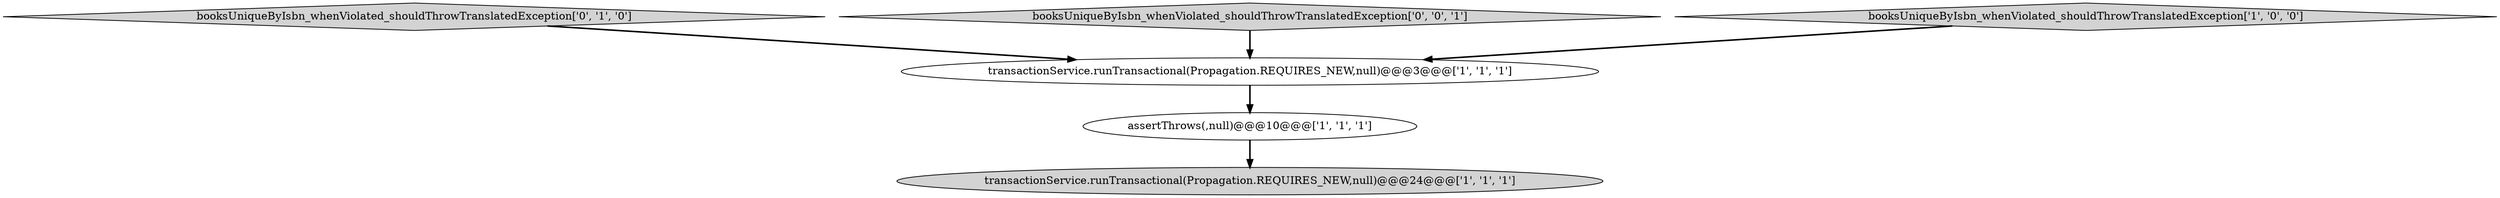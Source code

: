 digraph {
1 [style = filled, label = "transactionService.runTransactional(Propagation.REQUIRES_NEW,null)@@@3@@@['1', '1', '1']", fillcolor = white, shape = ellipse image = "AAA0AAABBB1BBB"];
4 [style = filled, label = "booksUniqueByIsbn_whenViolated_shouldThrowTranslatedException['0', '1', '0']", fillcolor = lightgray, shape = diamond image = "AAA0AAABBB2BBB"];
3 [style = filled, label = "transactionService.runTransactional(Propagation.REQUIRES_NEW,null)@@@24@@@['1', '1', '1']", fillcolor = lightgray, shape = ellipse image = "AAA0AAABBB1BBB"];
2 [style = filled, label = "assertThrows(,null)@@@10@@@['1', '1', '1']", fillcolor = white, shape = ellipse image = "AAA0AAABBB1BBB"];
5 [style = filled, label = "booksUniqueByIsbn_whenViolated_shouldThrowTranslatedException['0', '0', '1']", fillcolor = lightgray, shape = diamond image = "AAA0AAABBB3BBB"];
0 [style = filled, label = "booksUniqueByIsbn_whenViolated_shouldThrowTranslatedException['1', '0', '0']", fillcolor = lightgray, shape = diamond image = "AAA0AAABBB1BBB"];
5->1 [style = bold, label=""];
4->1 [style = bold, label=""];
1->2 [style = bold, label=""];
0->1 [style = bold, label=""];
2->3 [style = bold, label=""];
}
